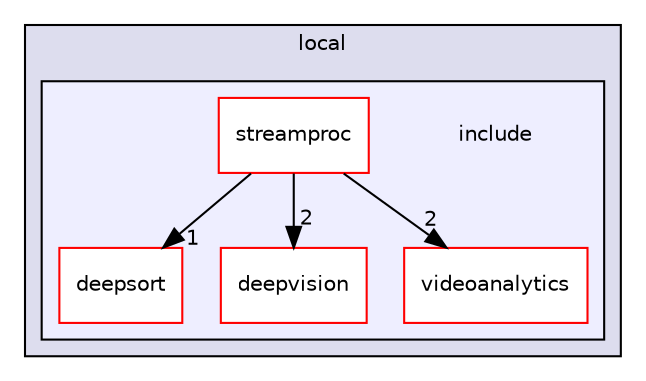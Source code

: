 digraph "/usr/local/include" {
  compound=true
  node [ fontsize="10", fontname="Helvetica"];
  edge [ labelfontsize="10", labelfontname="Helvetica"];
  subgraph clusterdir_476cfaf7cbe66e1ec423d3fc663ddd2f {
    graph [ bgcolor="#ddddee", pencolor="black", label="local" fontname="Helvetica", fontsize="10", URL="dir_476cfaf7cbe66e1ec423d3fc663ddd2f.html"]
  subgraph clusterdir_965469e30c00765877c0bb3dc3271ac9 {
    graph [ bgcolor="#eeeeff", pencolor="black", label="" URL="dir_965469e30c00765877c0bb3dc3271ac9.html"];
    dir_965469e30c00765877c0bb3dc3271ac9 [shape=plaintext label="include"];
    dir_37ece1ddd3eee85022e189dbfdb44897 [shape=box label="deepsort" color="red" fillcolor="white" style="filled" URL="dir_37ece1ddd3eee85022e189dbfdb44897.html"];
    dir_d72db6f9b16262d234de46bc36044bbd [shape=box label="deepvision" color="red" fillcolor="white" style="filled" URL="dir_d72db6f9b16262d234de46bc36044bbd.html"];
    dir_10fa85060218a74579f66e385fca5f68 [shape=box label="streamproc" color="red" fillcolor="white" style="filled" URL="dir_10fa85060218a74579f66e385fca5f68.html"];
    dir_1d2fbc76cd2f0ff1c26c651684d4875a [shape=box label="videoanalytics" color="red" fillcolor="white" style="filled" URL="dir_1d2fbc76cd2f0ff1c26c651684d4875a.html"];
  }
  }
  dir_10fa85060218a74579f66e385fca5f68->dir_1d2fbc76cd2f0ff1c26c651684d4875a [headlabel="2", labeldistance=1.5 headhref="dir_000014_000009.html"];
  dir_10fa85060218a74579f66e385fca5f68->dir_d72db6f9b16262d234de46bc36044bbd [headlabel="2", labeldistance=1.5 headhref="dir_000014_000004.html"];
  dir_10fa85060218a74579f66e385fca5f68->dir_37ece1ddd3eee85022e189dbfdb44897 [headlabel="1", labeldistance=1.5 headhref="dir_000014_000003.html"];
}
